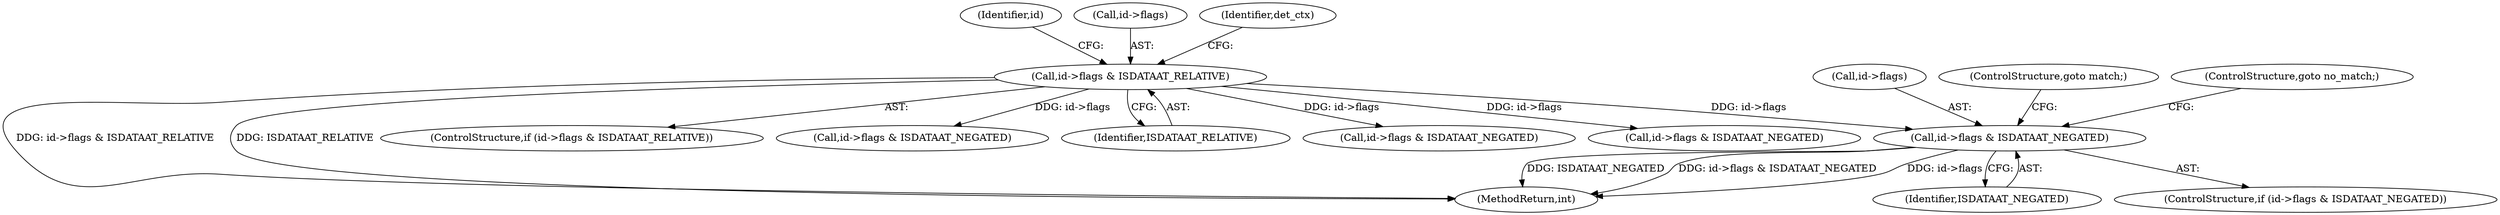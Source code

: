 digraph "0_suricata_47afc577ff763150f9b47f10331f5ef9eb847a57@pointer" {
"1000882" [label="(Call,id->flags & ISDATAAT_NEGATED)"];
"1000852" [label="(Call,id->flags & ISDATAAT_RELATIVE)"];
"1000883" [label="(Call,id->flags)"];
"1000881" [label="(ControlStructure,if (id->flags & ISDATAAT_NEGATED))"];
"1000888" [label="(ControlStructure,goto match;)"];
"1000894" [label="(Identifier,id)"];
"1000917" [label="(Call,id->flags & ISDATAAT_NEGATED)"];
"1000853" [label="(Call,id->flags)"];
"1000870" [label="(Call,id->flags & ISDATAAT_NEGATED)"];
"1001542" [label="(MethodReturn,int)"];
"1000851" [label="(ControlStructure,if (id->flags & ISDATAAT_RELATIVE))"];
"1000862" [label="(Identifier,det_ctx)"];
"1000901" [label="(Call,id->flags & ISDATAAT_NEGATED)"];
"1000856" [label="(Identifier,ISDATAAT_RELATIVE)"];
"1000852" [label="(Call,id->flags & ISDATAAT_RELATIVE)"];
"1000882" [label="(Call,id->flags & ISDATAAT_NEGATED)"];
"1000886" [label="(Identifier,ISDATAAT_NEGATED)"];
"1000887" [label="(ControlStructure,goto no_match;)"];
"1000882" -> "1000881"  [label="AST: "];
"1000882" -> "1000886"  [label="CFG: "];
"1000883" -> "1000882"  [label="AST: "];
"1000886" -> "1000882"  [label="AST: "];
"1000887" -> "1000882"  [label="CFG: "];
"1000888" -> "1000882"  [label="CFG: "];
"1000882" -> "1001542"  [label="DDG: id->flags"];
"1000882" -> "1001542"  [label="DDG: ISDATAAT_NEGATED"];
"1000882" -> "1001542"  [label="DDG: id->flags & ISDATAAT_NEGATED"];
"1000852" -> "1000882"  [label="DDG: id->flags"];
"1000852" -> "1000851"  [label="AST: "];
"1000852" -> "1000856"  [label="CFG: "];
"1000853" -> "1000852"  [label="AST: "];
"1000856" -> "1000852"  [label="AST: "];
"1000862" -> "1000852"  [label="CFG: "];
"1000894" -> "1000852"  [label="CFG: "];
"1000852" -> "1001542"  [label="DDG: id->flags & ISDATAAT_RELATIVE"];
"1000852" -> "1001542"  [label="DDG: ISDATAAT_RELATIVE"];
"1000852" -> "1000870"  [label="DDG: id->flags"];
"1000852" -> "1000901"  [label="DDG: id->flags"];
"1000852" -> "1000917"  [label="DDG: id->flags"];
}
